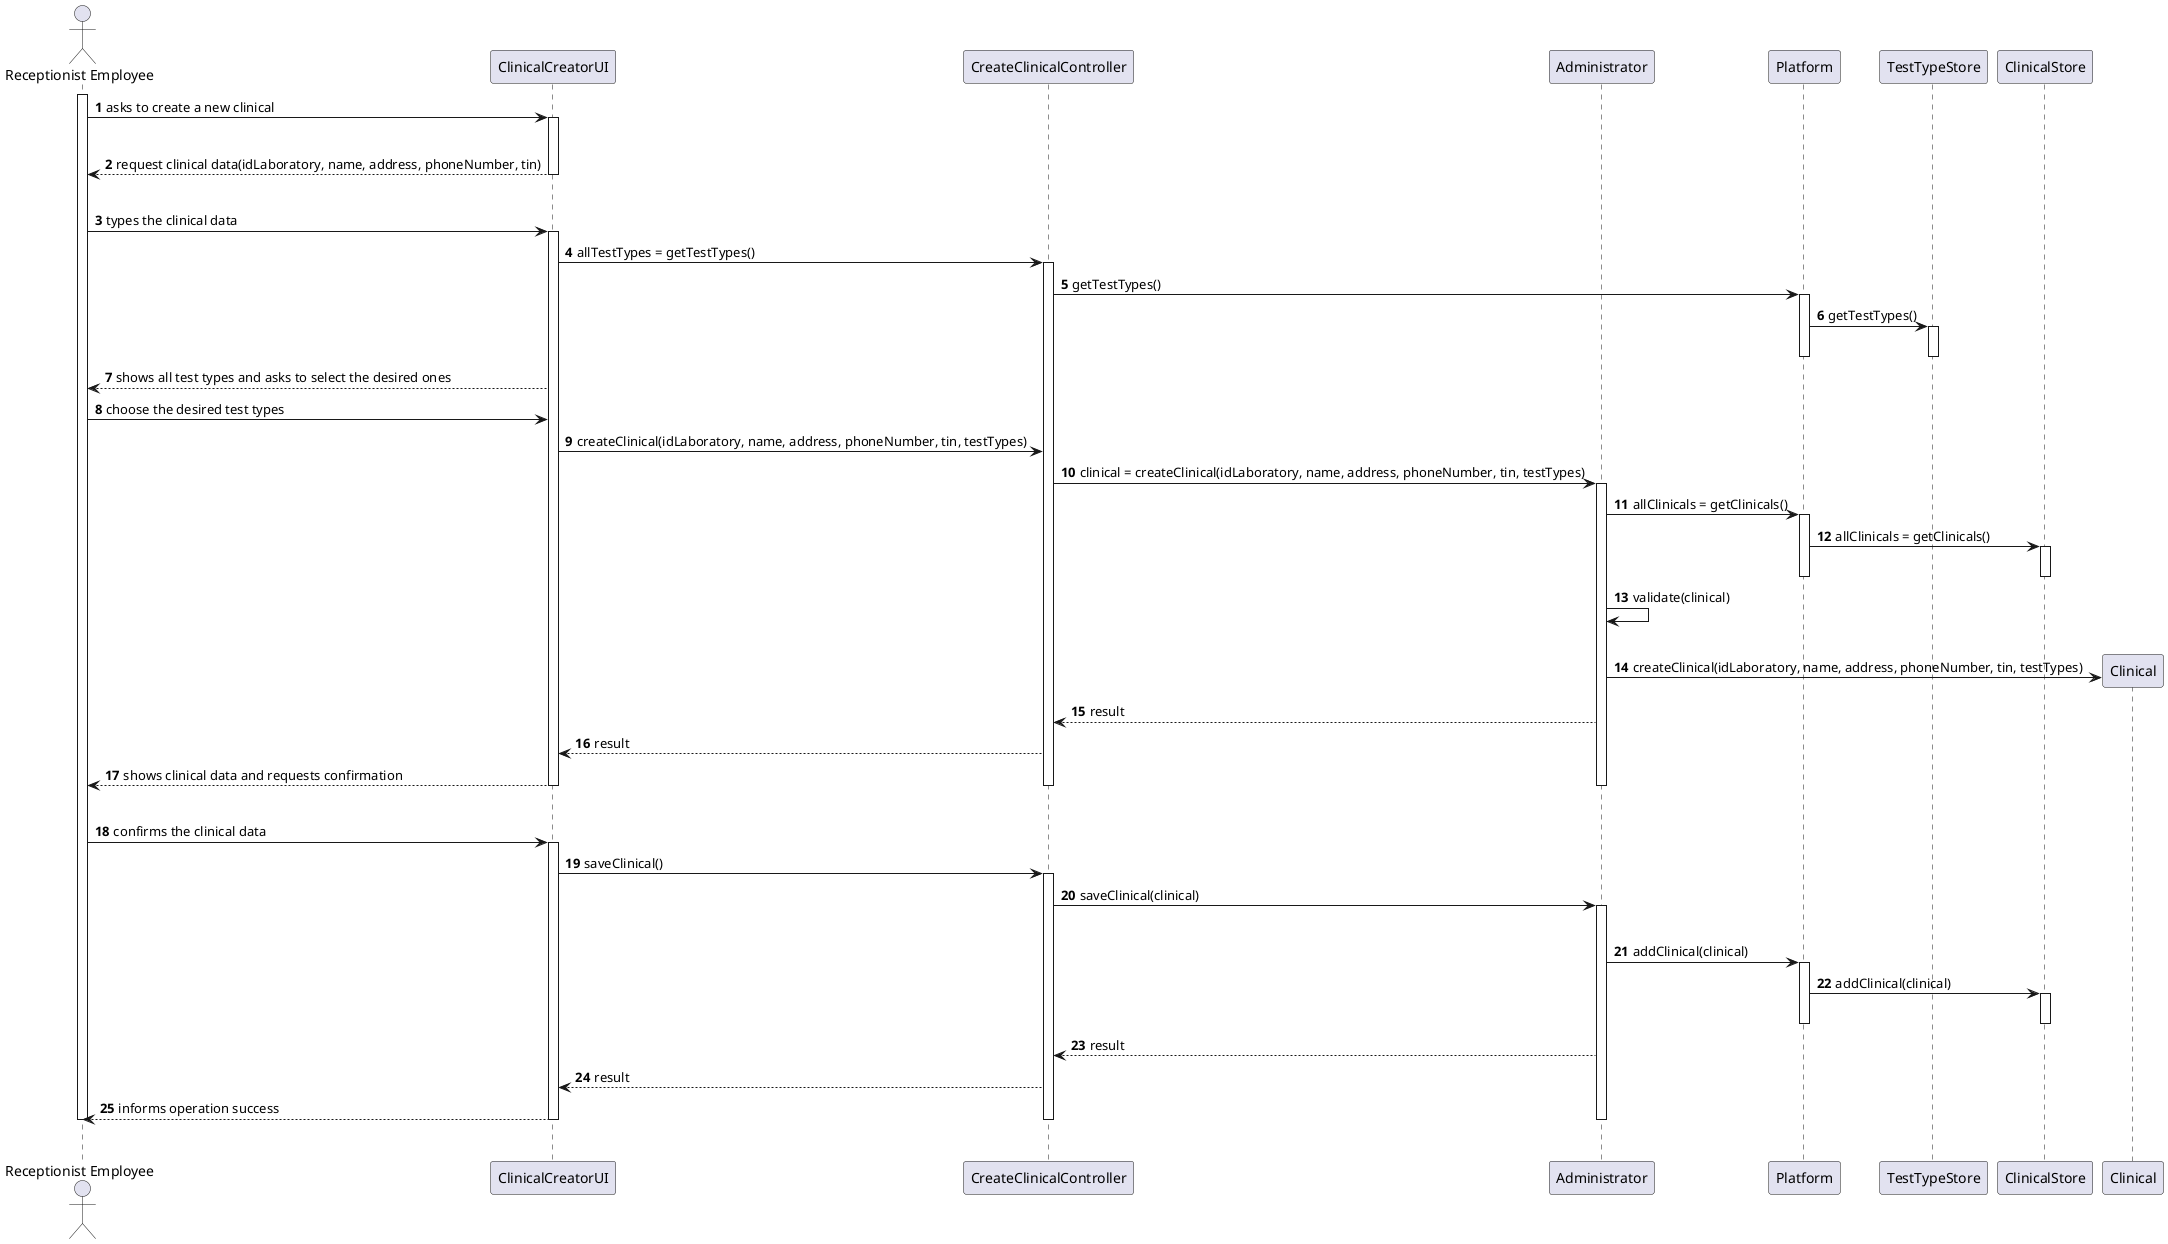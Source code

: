 @startuml
autonumber
'hide footbox
actor "Receptionist Employee" as ADM

participant "ClinicalCreatorUI" as UI
participant "CreateClinicalController" as CCC
participant "Administrator" as _ADM
participant "Platform" as PLAT
participant "TestTypeStore" as TTS
participant "ClinicalStore" as CLST
participant "Clinical" as CL



activate ADM

ADM -> UI : asks to create a new clinical
activate UI
|||

UI --> ADM : request clinical data(idLaboratory, name, address, phoneNumber, tin)
deactivate UI
|||
ADM -> UI : types the clinical data


activate UI
UI -> CCC : allTestTypes = getTestTypes()

activate CCC

CCC -> PLAT : getTestTypes()
activate PLAT
PLAT -> TTS : getTestTypes()
activate TTS
deactivate TTS
deactivate PLAT

UI --> ADM : shows all test types and asks to select the desired ones
ADM -> UI : choose the desired test types

UI -> CCC : createClinical(idLaboratory, name, address, phoneNumber, tin, testTypes)


CCC -> _ADM : clinical = createClinical(idLaboratory, name, address, phoneNumber, tin, testTypes)
activate _ADM

_ADM -> PLAT :  allClinicals = getClinicals()
activate PLAT

PLAT -> CLST : allClinicals = getClinicals()
activate CLST
deactivate CLST
deactivate PLAT

_ADM -> _ADM : validate(clinical)

|||
_ADM -> CL** : createClinical(idLaboratory, name, address, phoneNumber, tin, testTypes)
_ADM --> CCC : result
CCC --> UI : result
UI --> ADM : shows clinical data and requests confirmation
deactivate UI
deactivate CCC
deactivate _ADM

|||
ADM -> UI : confirms the clinical data
activate UI
UI -> CCC : saveClinical()
activate CCC

CCC -> _ADM : saveClinical(clinical)
activate _ADM
|||

_ADM -> PLAT : addClinical(clinical)
activate PLAT
PLAT -> CLST : addClinical(clinical)
activate CLST
deactivate PLAT
deactivate CLST

_ADM --> CCC : result
CCC --> UI : result
UI --> ADM : informs operation success
deactivate _ADM
deactivate CCC
deactivate UI

|||


deactivate _ADM
deactivate CCC
deactivate UI

deactivate ADM

@enduml